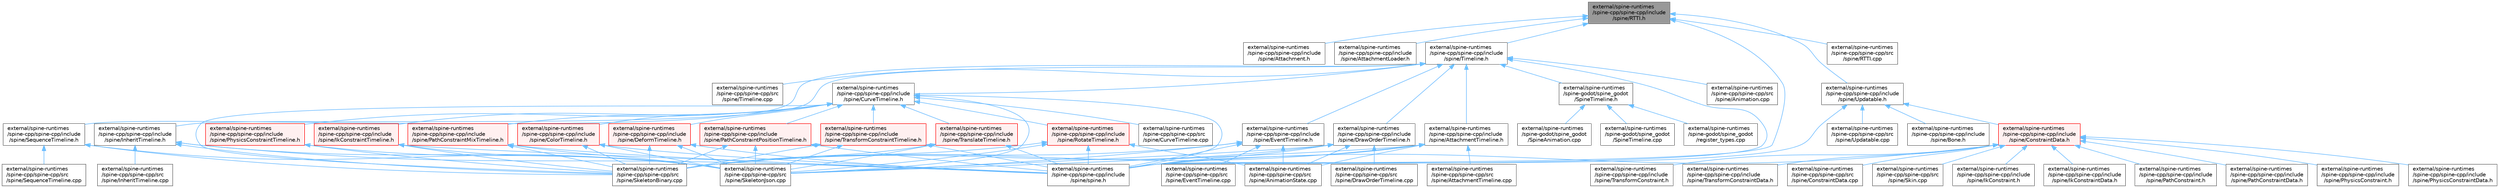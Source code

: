 digraph "external/spine-runtimes/spine-cpp/spine-cpp/include/spine/RTTI.h"
{
 // LATEX_PDF_SIZE
  bgcolor="transparent";
  edge [fontname=Helvetica,fontsize=10,labelfontname=Helvetica,labelfontsize=10];
  node [fontname=Helvetica,fontsize=10,shape=box,height=0.2,width=0.4];
  Node1 [id="Node000001",label="external/spine-runtimes\l/spine-cpp/spine-cpp/include\l/spine/RTTI.h",height=0.2,width=0.4,color="gray40", fillcolor="grey60", style="filled", fontcolor="black",tooltip=" "];
  Node1 -> Node2 [id="edge97_Node000001_Node000002",dir="back",color="steelblue1",style="solid",tooltip=" "];
  Node2 [id="Node000002",label="external/spine-runtimes\l/spine-cpp/spine-cpp/include\l/spine/Attachment.h",height=0.2,width=0.4,color="grey40", fillcolor="white", style="filled",URL="$p_2spine-cpp_2include_2spine_2_attachment_8h.html",tooltip=" "];
  Node1 -> Node3 [id="edge98_Node000001_Node000003",dir="back",color="steelblue1",style="solid",tooltip=" "];
  Node3 [id="Node000003",label="external/spine-runtimes\l/spine-cpp/spine-cpp/include\l/spine/AttachmentLoader.h",height=0.2,width=0.4,color="grey40", fillcolor="white", style="filled",URL="$p_2spine-cpp_2include_2spine_2_attachment_loader_8h.html",tooltip=" "];
  Node1 -> Node4 [id="edge99_Node000001_Node000004",dir="back",color="steelblue1",style="solid",tooltip=" "];
  Node4 [id="Node000004",label="external/spine-runtimes\l/spine-cpp/spine-cpp/include\l/spine/Timeline.h",height=0.2,width=0.4,color="grey40", fillcolor="white", style="filled",URL="$_timeline_8h.html",tooltip=" "];
  Node4 -> Node5 [id="edge100_Node000004_Node000005",dir="back",color="steelblue1",style="solid",tooltip=" "];
  Node5 [id="Node000005",label="external/spine-runtimes\l/spine-cpp/spine-cpp/include\l/spine/AttachmentTimeline.h",height=0.2,width=0.4,color="grey40", fillcolor="white", style="filled",URL="$_attachment_timeline_8h.html",tooltip=" "];
  Node5 -> Node6 [id="edge101_Node000005_Node000006",dir="back",color="steelblue1",style="solid",tooltip=" "];
  Node6 [id="Node000006",label="external/spine-runtimes\l/spine-cpp/spine-cpp/include\l/spine/spine.h",height=0.2,width=0.4,color="grey40", fillcolor="white", style="filled",URL="$p_2spine-cpp_2include_2spine_2spine_8h.html",tooltip=" "];
  Node5 -> Node7 [id="edge102_Node000005_Node000007",dir="back",color="steelblue1",style="solid",tooltip=" "];
  Node7 [id="Node000007",label="external/spine-runtimes\l/spine-cpp/spine-cpp/src\l/spine/AnimationState.cpp",height=0.2,width=0.4,color="grey40", fillcolor="white", style="filled",URL="$_animation_state_8cpp.html",tooltip=" "];
  Node5 -> Node8 [id="edge103_Node000005_Node000008",dir="back",color="steelblue1",style="solid",tooltip=" "];
  Node8 [id="Node000008",label="external/spine-runtimes\l/spine-cpp/spine-cpp/src\l/spine/AttachmentTimeline.cpp",height=0.2,width=0.4,color="grey40", fillcolor="white", style="filled",URL="$_attachment_timeline_8cpp.html",tooltip=" "];
  Node5 -> Node9 [id="edge104_Node000005_Node000009",dir="back",color="steelblue1",style="solid",tooltip=" "];
  Node9 [id="Node000009",label="external/spine-runtimes\l/spine-cpp/spine-cpp/src\l/spine/SkeletonBinary.cpp",height=0.2,width=0.4,color="grey40", fillcolor="white", style="filled",URL="$_skeleton_binary_8cpp.html",tooltip=" "];
  Node5 -> Node10 [id="edge105_Node000005_Node000010",dir="back",color="steelblue1",style="solid",tooltip=" "];
  Node10 [id="Node000010",label="external/spine-runtimes\l/spine-cpp/spine-cpp/src\l/spine/SkeletonJson.cpp",height=0.2,width=0.4,color="grey40", fillcolor="white", style="filled",URL="$_skeleton_json_8cpp.html",tooltip=" "];
  Node4 -> Node11 [id="edge106_Node000004_Node000011",dir="back",color="steelblue1",style="solid",tooltip=" "];
  Node11 [id="Node000011",label="external/spine-runtimes\l/spine-cpp/spine-cpp/include\l/spine/CurveTimeline.h",height=0.2,width=0.4,color="grey40", fillcolor="white", style="filled",URL="$_curve_timeline_8h.html",tooltip=" "];
  Node11 -> Node12 [id="edge107_Node000011_Node000012",dir="back",color="steelblue1",style="solid",tooltip=" "];
  Node12 [id="Node000012",label="external/spine-runtimes\l/spine-cpp/spine-cpp/include\l/spine/ColorTimeline.h",height=0.2,width=0.4,color="red", fillcolor="#FFF0F0", style="filled",URL="$_color_timeline_8h.html",tooltip=" "];
  Node12 -> Node6 [id="edge108_Node000012_Node000006",dir="back",color="steelblue1",style="solid",tooltip=" "];
  Node12 -> Node9 [id="edge109_Node000012_Node000009",dir="back",color="steelblue1",style="solid",tooltip=" "];
  Node12 -> Node10 [id="edge110_Node000012_Node000010",dir="back",color="steelblue1",style="solid",tooltip=" "];
  Node11 -> Node14 [id="edge111_Node000011_Node000014",dir="back",color="steelblue1",style="solid",tooltip=" "];
  Node14 [id="Node000014",label="external/spine-runtimes\l/spine-cpp/spine-cpp/include\l/spine/DeformTimeline.h",height=0.2,width=0.4,color="red", fillcolor="#FFF0F0", style="filled",URL="$_deform_timeline_8h.html",tooltip=" "];
  Node14 -> Node6 [id="edge112_Node000014_Node000006",dir="back",color="steelblue1",style="solid",tooltip=" "];
  Node14 -> Node9 [id="edge113_Node000014_Node000009",dir="back",color="steelblue1",style="solid",tooltip=" "];
  Node14 -> Node10 [id="edge114_Node000014_Node000010",dir="back",color="steelblue1",style="solid",tooltip=" "];
  Node11 -> Node16 [id="edge115_Node000011_Node000016",dir="back",color="steelblue1",style="solid",tooltip=" "];
  Node16 [id="Node000016",label="external/spine-runtimes\l/spine-cpp/spine-cpp/include\l/spine/IkConstraintTimeline.h",height=0.2,width=0.4,color="red", fillcolor="#FFF0F0", style="filled",URL="$_ik_constraint_timeline_8h.html",tooltip=" "];
  Node16 -> Node6 [id="edge116_Node000016_Node000006",dir="back",color="steelblue1",style="solid",tooltip=" "];
  Node16 -> Node9 [id="edge117_Node000016_Node000009",dir="back",color="steelblue1",style="solid",tooltip=" "];
  Node16 -> Node10 [id="edge118_Node000016_Node000010",dir="back",color="steelblue1",style="solid",tooltip=" "];
  Node11 -> Node18 [id="edge119_Node000011_Node000018",dir="back",color="steelblue1",style="solid",tooltip=" "];
  Node18 [id="Node000018",label="external/spine-runtimes\l/spine-cpp/spine-cpp/include\l/spine/PathConstraintMixTimeline.h",height=0.2,width=0.4,color="red", fillcolor="#FFF0F0", style="filled",URL="$_path_constraint_mix_timeline_8h.html",tooltip=" "];
  Node18 -> Node6 [id="edge120_Node000018_Node000006",dir="back",color="steelblue1",style="solid",tooltip=" "];
  Node18 -> Node9 [id="edge121_Node000018_Node000009",dir="back",color="steelblue1",style="solid",tooltip=" "];
  Node18 -> Node10 [id="edge122_Node000018_Node000010",dir="back",color="steelblue1",style="solid",tooltip=" "];
  Node11 -> Node20 [id="edge123_Node000011_Node000020",dir="back",color="steelblue1",style="solid",tooltip=" "];
  Node20 [id="Node000020",label="external/spine-runtimes\l/spine-cpp/spine-cpp/include\l/spine/PathConstraintPositionTimeline.h",height=0.2,width=0.4,color="red", fillcolor="#FFF0F0", style="filled",URL="$_path_constraint_position_timeline_8h.html",tooltip=" "];
  Node20 -> Node6 [id="edge124_Node000020_Node000006",dir="back",color="steelblue1",style="solid",tooltip=" "];
  Node20 -> Node9 [id="edge125_Node000020_Node000009",dir="back",color="steelblue1",style="solid",tooltip=" "];
  Node20 -> Node10 [id="edge126_Node000020_Node000010",dir="back",color="steelblue1",style="solid",tooltip=" "];
  Node11 -> Node24 [id="edge127_Node000011_Node000024",dir="back",color="steelblue1",style="solid",tooltip=" "];
  Node24 [id="Node000024",label="external/spine-runtimes\l/spine-cpp/spine-cpp/include\l/spine/PhysicsConstraintTimeline.h",height=0.2,width=0.4,color="red", fillcolor="#FFF0F0", style="filled",URL="$_physics_constraint_timeline_8h.html",tooltip=" "];
  Node24 -> Node9 [id="edge128_Node000024_Node000009",dir="back",color="steelblue1",style="solid",tooltip=" "];
  Node24 -> Node10 [id="edge129_Node000024_Node000010",dir="back",color="steelblue1",style="solid",tooltip=" "];
  Node11 -> Node26 [id="edge130_Node000011_Node000026",dir="back",color="steelblue1",style="solid",tooltip=" "];
  Node26 [id="Node000026",label="external/spine-runtimes\l/spine-cpp/spine-cpp/include\l/spine/RotateTimeline.h",height=0.2,width=0.4,color="red", fillcolor="#FFF0F0", style="filled",URL="$_rotate_timeline_8h.html",tooltip=" "];
  Node26 -> Node6 [id="edge131_Node000026_Node000006",dir="back",color="steelblue1",style="solid",tooltip=" "];
  Node26 -> Node7 [id="edge132_Node000026_Node000007",dir="back",color="steelblue1",style="solid",tooltip=" "];
  Node26 -> Node9 [id="edge133_Node000026_Node000009",dir="back",color="steelblue1",style="solid",tooltip=" "];
  Node26 -> Node10 [id="edge134_Node000026_Node000010",dir="back",color="steelblue1",style="solid",tooltip=" "];
  Node11 -> Node28 [id="edge135_Node000011_Node000028",dir="back",color="steelblue1",style="solid",tooltip=" "];
  Node28 [id="Node000028",label="external/spine-runtimes\l/spine-cpp/spine-cpp/include\l/spine/TransformConstraintTimeline.h",height=0.2,width=0.4,color="red", fillcolor="#FFF0F0", style="filled",URL="$_transform_constraint_timeline_8h.html",tooltip=" "];
  Node28 -> Node6 [id="edge136_Node000028_Node000006",dir="back",color="steelblue1",style="solid",tooltip=" "];
  Node28 -> Node9 [id="edge137_Node000028_Node000009",dir="back",color="steelblue1",style="solid",tooltip=" "];
  Node28 -> Node10 [id="edge138_Node000028_Node000010",dir="back",color="steelblue1",style="solid",tooltip=" "];
  Node11 -> Node30 [id="edge139_Node000011_Node000030",dir="back",color="steelblue1",style="solid",tooltip=" "];
  Node30 [id="Node000030",label="external/spine-runtimes\l/spine-cpp/spine-cpp/include\l/spine/TranslateTimeline.h",height=0.2,width=0.4,color="red", fillcolor="#FFF0F0", style="filled",URL="$_translate_timeline_8h.html",tooltip=" "];
  Node30 -> Node6 [id="edge140_Node000030_Node000006",dir="back",color="steelblue1",style="solid",tooltip=" "];
  Node30 -> Node9 [id="edge141_Node000030_Node000009",dir="back",color="steelblue1",style="solid",tooltip=" "];
  Node30 -> Node10 [id="edge142_Node000030_Node000010",dir="back",color="steelblue1",style="solid",tooltip=" "];
  Node11 -> Node6 [id="edge143_Node000011_Node000006",dir="back",color="steelblue1",style="solid",tooltip=" "];
  Node11 -> Node36 [id="edge144_Node000011_Node000036",dir="back",color="steelblue1",style="solid",tooltip=" "];
  Node36 [id="Node000036",label="external/spine-runtimes\l/spine-cpp/spine-cpp/src\l/spine/CurveTimeline.cpp",height=0.2,width=0.4,color="grey40", fillcolor="white", style="filled",URL="$_curve_timeline_8cpp.html",tooltip=" "];
  Node11 -> Node9 [id="edge145_Node000011_Node000009",dir="back",color="steelblue1",style="solid",tooltip=" "];
  Node11 -> Node10 [id="edge146_Node000011_Node000010",dir="back",color="steelblue1",style="solid",tooltip=" "];
  Node4 -> Node37 [id="edge147_Node000004_Node000037",dir="back",color="steelblue1",style="solid",tooltip=" "];
  Node37 [id="Node000037",label="external/spine-runtimes\l/spine-cpp/spine-cpp/include\l/spine/DrawOrderTimeline.h",height=0.2,width=0.4,color="grey40", fillcolor="white", style="filled",URL="$_draw_order_timeline_8h.html",tooltip=" "];
  Node37 -> Node6 [id="edge148_Node000037_Node000006",dir="back",color="steelblue1",style="solid",tooltip=" "];
  Node37 -> Node7 [id="edge149_Node000037_Node000007",dir="back",color="steelblue1",style="solid",tooltip=" "];
  Node37 -> Node38 [id="edge150_Node000037_Node000038",dir="back",color="steelblue1",style="solid",tooltip=" "];
  Node38 [id="Node000038",label="external/spine-runtimes\l/spine-cpp/spine-cpp/src\l/spine/DrawOrderTimeline.cpp",height=0.2,width=0.4,color="grey40", fillcolor="white", style="filled",URL="$_draw_order_timeline_8cpp.html",tooltip=" "];
  Node37 -> Node9 [id="edge151_Node000037_Node000009",dir="back",color="steelblue1",style="solid",tooltip=" "];
  Node37 -> Node10 [id="edge152_Node000037_Node000010",dir="back",color="steelblue1",style="solid",tooltip=" "];
  Node4 -> Node39 [id="edge153_Node000004_Node000039",dir="back",color="steelblue1",style="solid",tooltip=" "];
  Node39 [id="Node000039",label="external/spine-runtimes\l/spine-cpp/spine-cpp/include\l/spine/EventTimeline.h",height=0.2,width=0.4,color="grey40", fillcolor="white", style="filled",URL="$_event_timeline_8h.html",tooltip=" "];
  Node39 -> Node6 [id="edge154_Node000039_Node000006",dir="back",color="steelblue1",style="solid",tooltip=" "];
  Node39 -> Node7 [id="edge155_Node000039_Node000007",dir="back",color="steelblue1",style="solid",tooltip=" "];
  Node39 -> Node40 [id="edge156_Node000039_Node000040",dir="back",color="steelblue1",style="solid",tooltip=" "];
  Node40 [id="Node000040",label="external/spine-runtimes\l/spine-cpp/spine-cpp/src\l/spine/EventTimeline.cpp",height=0.2,width=0.4,color="grey40", fillcolor="white", style="filled",URL="$_event_timeline_8cpp.html",tooltip=" "];
  Node39 -> Node9 [id="edge157_Node000039_Node000009",dir="back",color="steelblue1",style="solid",tooltip=" "];
  Node39 -> Node10 [id="edge158_Node000039_Node000010",dir="back",color="steelblue1",style="solid",tooltip=" "];
  Node4 -> Node41 [id="edge159_Node000004_Node000041",dir="back",color="steelblue1",style="solid",tooltip=" "];
  Node41 [id="Node000041",label="external/spine-runtimes\l/spine-cpp/spine-cpp/include\l/spine/InheritTimeline.h",height=0.2,width=0.4,color="grey40", fillcolor="white", style="filled",URL="$_inherit_timeline_8h.html",tooltip=" "];
  Node41 -> Node6 [id="edge160_Node000041_Node000006",dir="back",color="steelblue1",style="solid",tooltip=" "];
  Node41 -> Node42 [id="edge161_Node000041_Node000042",dir="back",color="steelblue1",style="solid",tooltip=" "];
  Node42 [id="Node000042",label="external/spine-runtimes\l/spine-cpp/spine-cpp/src\l/spine/InheritTimeline.cpp",height=0.2,width=0.4,color="grey40", fillcolor="white", style="filled",URL="$_inherit_timeline_8cpp.html",tooltip=" "];
  Node41 -> Node9 [id="edge162_Node000041_Node000009",dir="back",color="steelblue1",style="solid",tooltip=" "];
  Node41 -> Node10 [id="edge163_Node000041_Node000010",dir="back",color="steelblue1",style="solid",tooltip=" "];
  Node4 -> Node43 [id="edge164_Node000004_Node000043",dir="back",color="steelblue1",style="solid",tooltip=" "];
  Node43 [id="Node000043",label="external/spine-runtimes\l/spine-cpp/spine-cpp/include\l/spine/SequenceTimeline.h",height=0.2,width=0.4,color="grey40", fillcolor="white", style="filled",URL="$_sequence_timeline_8h.html",tooltip=" "];
  Node43 -> Node44 [id="edge165_Node000043_Node000044",dir="back",color="steelblue1",style="solid",tooltip=" "];
  Node44 [id="Node000044",label="external/spine-runtimes\l/spine-cpp/spine-cpp/src\l/spine/SequenceTimeline.cpp",height=0.2,width=0.4,color="grey40", fillcolor="white", style="filled",URL="$_sequence_timeline_8cpp.html",tooltip=" "];
  Node43 -> Node9 [id="edge166_Node000043_Node000009",dir="back",color="steelblue1",style="solid",tooltip=" "];
  Node43 -> Node10 [id="edge167_Node000043_Node000010",dir="back",color="steelblue1",style="solid",tooltip=" "];
  Node4 -> Node6 [id="edge168_Node000004_Node000006",dir="back",color="steelblue1",style="solid",tooltip=" "];
  Node4 -> Node45 [id="edge169_Node000004_Node000045",dir="back",color="steelblue1",style="solid",tooltip=" "];
  Node45 [id="Node000045",label="external/spine-runtimes\l/spine-cpp/spine-cpp/src\l/spine/Animation.cpp",height=0.2,width=0.4,color="grey40", fillcolor="white", style="filled",URL="$_animation_8cpp.html",tooltip=" "];
  Node4 -> Node46 [id="edge170_Node000004_Node000046",dir="back",color="steelblue1",style="solid",tooltip=" "];
  Node46 [id="Node000046",label="external/spine-runtimes\l/spine-cpp/spine-cpp/src\l/spine/Timeline.cpp",height=0.2,width=0.4,color="grey40", fillcolor="white", style="filled",URL="$_timeline_8cpp.html",tooltip=" "];
  Node4 -> Node47 [id="edge171_Node000004_Node000047",dir="back",color="steelblue1",style="solid",tooltip=" "];
  Node47 [id="Node000047",label="external/spine-runtimes\l/spine-godot/spine_godot\l/SpineTimeline.h",height=0.2,width=0.4,color="grey40", fillcolor="white", style="filled",URL="$_spine_timeline_8h.html",tooltip=" "];
  Node47 -> Node48 [id="edge172_Node000047_Node000048",dir="back",color="steelblue1",style="solid",tooltip=" "];
  Node48 [id="Node000048",label="external/spine-runtimes\l/spine-godot/spine_godot\l/SpineAnimation.cpp",height=0.2,width=0.4,color="grey40", fillcolor="white", style="filled",URL="$_spine_animation_8cpp.html",tooltip=" "];
  Node47 -> Node49 [id="edge173_Node000047_Node000049",dir="back",color="steelblue1",style="solid",tooltip=" "];
  Node49 [id="Node000049",label="external/spine-runtimes\l/spine-godot/spine_godot\l/SpineTimeline.cpp",height=0.2,width=0.4,color="grey40", fillcolor="white", style="filled",URL="$_spine_timeline_8cpp.html",tooltip=" "];
  Node47 -> Node50 [id="edge174_Node000047_Node000050",dir="back",color="steelblue1",style="solid",tooltip=" "];
  Node50 [id="Node000050",label="external/spine-runtimes\l/spine-godot/spine_godot\l/register_types.cpp",height=0.2,width=0.4,color="grey40", fillcolor="white", style="filled",URL="$register__types_8cpp.html",tooltip=" "];
  Node1 -> Node51 [id="edge175_Node000001_Node000051",dir="back",color="steelblue1",style="solid",tooltip=" "];
  Node51 [id="Node000051",label="external/spine-runtimes\l/spine-cpp/spine-cpp/include\l/spine/Updatable.h",height=0.2,width=0.4,color="grey40", fillcolor="white", style="filled",URL="$_updatable_8h.html",tooltip=" "];
  Node51 -> Node52 [id="edge176_Node000051_Node000052",dir="back",color="steelblue1",style="solid",tooltip=" "];
  Node52 [id="Node000052",label="external/spine-runtimes\l/spine-cpp/spine-cpp/include\l/spine/Bone.h",height=0.2,width=0.4,color="grey40", fillcolor="white", style="filled",URL="$p_2spine-cpp_2include_2spine_2_bone_8h.html",tooltip=" "];
  Node51 -> Node53 [id="edge177_Node000051_Node000053",dir="back",color="steelblue1",style="solid",tooltip=" "];
  Node53 [id="Node000053",label="external/spine-runtimes\l/spine-cpp/spine-cpp/include\l/spine/ConstraintData.h",height=0.2,width=0.4,color="red", fillcolor="#FFF0F0", style="filled",URL="$_constraint_data_8h.html",tooltip=" "];
  Node53 -> Node54 [id="edge178_Node000053_Node000054",dir="back",color="steelblue1",style="solid",tooltip=" "];
  Node54 [id="Node000054",label="external/spine-runtimes\l/spine-cpp/spine-cpp/include\l/spine/IkConstraint.h",height=0.2,width=0.4,color="grey40", fillcolor="white", style="filled",URL="$p_2spine-cpp_2include_2spine_2_ik_constraint_8h.html",tooltip=" "];
  Node53 -> Node55 [id="edge179_Node000053_Node000055",dir="back",color="steelblue1",style="solid",tooltip=" "];
  Node55 [id="Node000055",label="external/spine-runtimes\l/spine-cpp/spine-cpp/include\l/spine/IkConstraintData.h",height=0.2,width=0.4,color="grey40", fillcolor="white", style="filled",URL="$p_2spine-cpp_2include_2spine_2_ik_constraint_data_8h.html",tooltip=" "];
  Node53 -> Node56 [id="edge180_Node000053_Node000056",dir="back",color="steelblue1",style="solid",tooltip=" "];
  Node56 [id="Node000056",label="external/spine-runtimes\l/spine-cpp/spine-cpp/include\l/spine/PathConstraint.h",height=0.2,width=0.4,color="grey40", fillcolor="white", style="filled",URL="$p_2spine-cpp_2include_2spine_2_path_constraint_8h.html",tooltip=" "];
  Node53 -> Node57 [id="edge181_Node000053_Node000057",dir="back",color="steelblue1",style="solid",tooltip=" "];
  Node57 [id="Node000057",label="external/spine-runtimes\l/spine-cpp/spine-cpp/include\l/spine/PathConstraintData.h",height=0.2,width=0.4,color="grey40", fillcolor="white", style="filled",URL="$p_2spine-cpp_2include_2spine_2_path_constraint_data_8h.html",tooltip=" "];
  Node53 -> Node58 [id="edge182_Node000053_Node000058",dir="back",color="steelblue1",style="solid",tooltip=" "];
  Node58 [id="Node000058",label="external/spine-runtimes\l/spine-cpp/spine-cpp/include\l/spine/PhysicsConstraint.h",height=0.2,width=0.4,color="grey40", fillcolor="white", style="filled",URL="$p_2spine-cpp_2include_2spine_2_physics_constraint_8h.html",tooltip=" "];
  Node53 -> Node59 [id="edge183_Node000053_Node000059",dir="back",color="steelblue1",style="solid",tooltip=" "];
  Node59 [id="Node000059",label="external/spine-runtimes\l/spine-cpp/spine-cpp/include\l/spine/PhysicsConstraintData.h",height=0.2,width=0.4,color="grey40", fillcolor="white", style="filled",URL="$p_2spine-cpp_2include_2spine_2_physics_constraint_data_8h.html",tooltip=" "];
  Node53 -> Node60 [id="edge184_Node000053_Node000060",dir="back",color="steelblue1",style="solid",tooltip=" "];
  Node60 [id="Node000060",label="external/spine-runtimes\l/spine-cpp/spine-cpp/include\l/spine/TransformConstraint.h",height=0.2,width=0.4,color="grey40", fillcolor="white", style="filled",URL="$p_2spine-cpp_2include_2spine_2_transform_constraint_8h.html",tooltip=" "];
  Node53 -> Node61 [id="edge185_Node000053_Node000061",dir="back",color="steelblue1",style="solid",tooltip=" "];
  Node61 [id="Node000061",label="external/spine-runtimes\l/spine-cpp/spine-cpp/include\l/spine/TransformConstraintData.h",height=0.2,width=0.4,color="grey40", fillcolor="white", style="filled",URL="$p_2spine-cpp_2include_2spine_2_transform_constraint_data_8h.html",tooltip=" "];
  Node53 -> Node6 [id="edge186_Node000053_Node000006",dir="back",color="steelblue1",style="solid",tooltip=" "];
  Node53 -> Node62 [id="edge187_Node000053_Node000062",dir="back",color="steelblue1",style="solid",tooltip=" "];
  Node62 [id="Node000062",label="external/spine-runtimes\l/spine-cpp/spine-cpp/src\l/spine/ConstraintData.cpp",height=0.2,width=0.4,color="grey40", fillcolor="white", style="filled",URL="$_constraint_data_8cpp.html",tooltip=" "];
  Node53 -> Node63 [id="edge188_Node000053_Node000063",dir="back",color="steelblue1",style="solid",tooltip=" "];
  Node63 [id="Node000063",label="external/spine-runtimes\l/spine-cpp/spine-cpp/src\l/spine/Skin.cpp",height=0.2,width=0.4,color="grey40", fillcolor="white", style="filled",URL="$_skin_8cpp.html",tooltip=" "];
  Node51 -> Node6 [id="edge189_Node000051_Node000006",dir="back",color="steelblue1",style="solid",tooltip=" "];
  Node51 -> Node102 [id="edge190_Node000051_Node000102",dir="back",color="steelblue1",style="solid",tooltip=" "];
  Node102 [id="Node000102",label="external/spine-runtimes\l/spine-cpp/spine-cpp/src\l/spine/Updatable.cpp",height=0.2,width=0.4,color="grey40", fillcolor="white", style="filled",URL="$_updatable_8cpp.html",tooltip=" "];
  Node1 -> Node6 [id="edge191_Node000001_Node000006",dir="back",color="steelblue1",style="solid",tooltip=" "];
  Node1 -> Node103 [id="edge192_Node000001_Node000103",dir="back",color="steelblue1",style="solid",tooltip=" "];
  Node103 [id="Node000103",label="external/spine-runtimes\l/spine-cpp/spine-cpp/src\l/spine/RTTI.cpp",height=0.2,width=0.4,color="grey40", fillcolor="white", style="filled",URL="$_r_t_t_i_8cpp.html",tooltip=" "];
}
